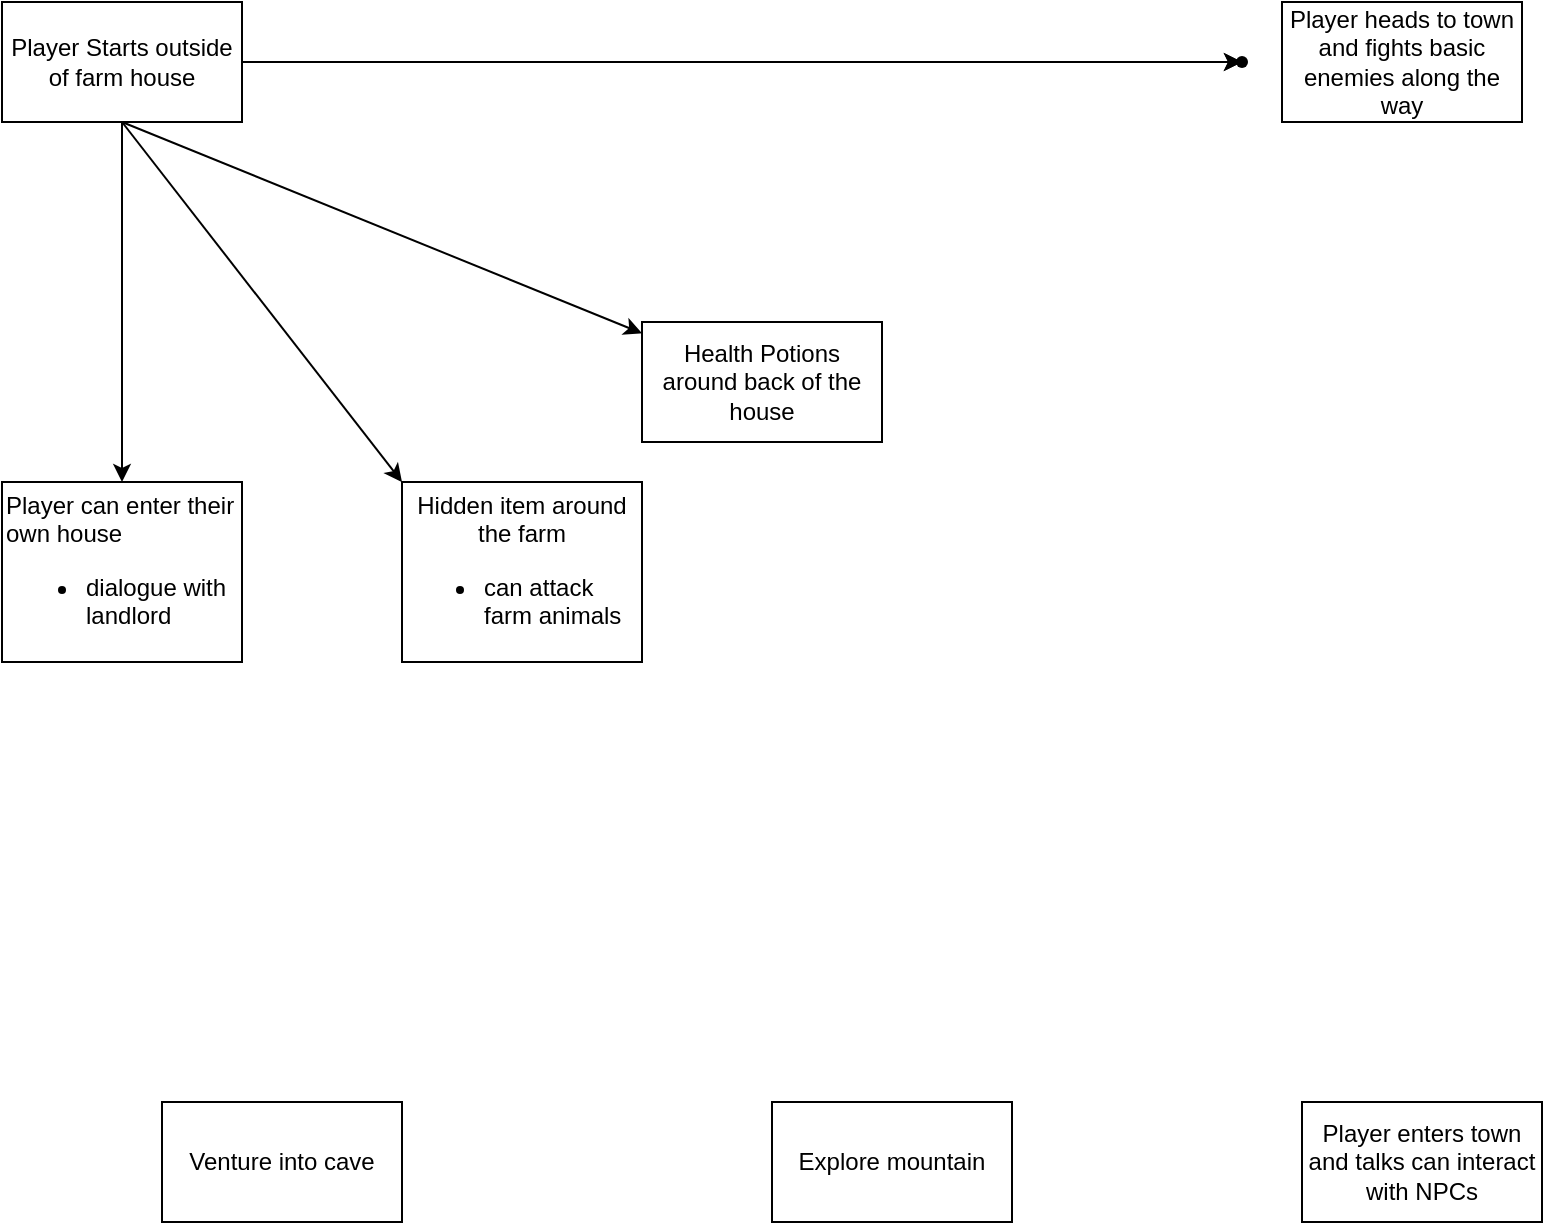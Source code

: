 <mxfile version="17.4.6" type="device"><diagram id="8L0Egh9GZe7hd75qopfg" name="Page-1"><mxGraphModel dx="1422" dy="794" grid="1" gridSize="10" guides="1" tooltips="1" connect="1" arrows="1" fold="1" page="1" pageScale="1" pageWidth="850" pageHeight="1100" math="0" shadow="0"><root><mxCell id="0"/><mxCell id="1" parent="0"/><mxCell id="PTJHwOK8n6WGcDAyLfcQ-5" value="" style="edgeStyle=orthogonalEdgeStyle;rounded=0;orthogonalLoop=1;jettySize=auto;html=1;fontSize=10;" parent="1" source="PTJHwOK8n6WGcDAyLfcQ-1" target="PTJHwOK8n6WGcDAyLfcQ-4" edge="1"><mxGeometry relative="1" as="geometry"><Array as="points"><mxPoint x="240" y="70"/><mxPoint x="240" y="70"/></Array></mxGeometry></mxCell><mxCell id="PTJHwOK8n6WGcDAyLfcQ-7" style="edgeStyle=orthogonalEdgeStyle;rounded=0;orthogonalLoop=1;jettySize=auto;html=1;fontSize=10;" parent="1" source="PTJHwOK8n6WGcDAyLfcQ-1" target="PTJHwOK8n6WGcDAyLfcQ-4" edge="1"><mxGeometry relative="1" as="geometry"/></mxCell><mxCell id="ZbxBSGmf8CDe2kiXR74M-2" value="" style="edgeStyle=orthogonalEdgeStyle;rounded=0;orthogonalLoop=1;jettySize=auto;html=1;fontSize=12;" edge="1" parent="1" source="PTJHwOK8n6WGcDAyLfcQ-1" target="ZbxBSGmf8CDe2kiXR74M-1"><mxGeometry relative="1" as="geometry"/></mxCell><mxCell id="PTJHwOK8n6WGcDAyLfcQ-1" value="Player Starts outside of farm house" style="rounded=0;whiteSpace=wrap;html=1;" parent="1" vertex="1"><mxGeometry x="40" y="40" width="120" height="60" as="geometry"/></mxCell><mxCell id="PTJHwOK8n6WGcDAyLfcQ-4" value="" style="shape=waypoint;sketch=0;size=6;pointerEvents=1;points=[];fillColor=default;resizable=0;rotatable=0;perimeter=centerPerimeter;snapToPoint=1;rounded=0;" parent="1" vertex="1"><mxGeometry x="640" y="50" width="40" height="40" as="geometry"/></mxCell><mxCell id="PTJHwOK8n6WGcDAyLfcQ-8" value="&lt;font style=&quot;font-size: 12px&quot;&gt;Player heads to town and fights basic enemies along the way&lt;/font&gt;" style="rounded=0;whiteSpace=wrap;html=1;fontSize=10;" parent="1" vertex="1"><mxGeometry x="680" y="40" width="120" height="60" as="geometry"/></mxCell><mxCell id="PTJHwOK8n6WGcDAyLfcQ-10" value="Player enters town and talks can interact with NPCs" style="rounded=0;whiteSpace=wrap;html=1;fontSize=12;" parent="1" vertex="1"><mxGeometry x="690" y="590" width="120" height="60" as="geometry"/></mxCell><mxCell id="ZbxBSGmf8CDe2kiXR74M-1" value="Player can enter their own house&lt;br&gt;&lt;ul&gt;&lt;li&gt;dialogue with landlord&amp;nbsp;&lt;/li&gt;&lt;/ul&gt;" style="rounded=0;whiteSpace=wrap;html=1;align=left;" vertex="1" parent="1"><mxGeometry x="40" y="280" width="120" height="90" as="geometry"/></mxCell><mxCell id="ZbxBSGmf8CDe2kiXR74M-6" value="Hidden item around the farm&lt;br&gt;&lt;ul&gt;&lt;li style=&quot;text-align: left&quot;&gt;can attack farm animals&lt;/li&gt;&lt;/ul&gt;" style="rounded=0;whiteSpace=wrap;html=1;fontSize=12;" vertex="1" parent="1"><mxGeometry x="240" y="280" width="120" height="90" as="geometry"/></mxCell><mxCell id="ZbxBSGmf8CDe2kiXR74M-7" value="" style="endArrow=classic;html=1;rounded=0;fontSize=12;exitX=0.5;exitY=1;exitDx=0;exitDy=0;entryX=0;entryY=0;entryDx=0;entryDy=0;" edge="1" parent="1" source="PTJHwOK8n6WGcDAyLfcQ-1" target="ZbxBSGmf8CDe2kiXR74M-6"><mxGeometry width="50" height="50" relative="1" as="geometry"><mxPoint x="400" y="430" as="sourcePoint"/><mxPoint x="450" y="380" as="targetPoint"/></mxGeometry></mxCell><mxCell id="ZbxBSGmf8CDe2kiXR74M-8" value="" style="endArrow=classic;html=1;rounded=0;fontSize=12;exitX=0.5;exitY=1;exitDx=0;exitDy=0;" edge="1" parent="1" source="PTJHwOK8n6WGcDAyLfcQ-1" target="ZbxBSGmf8CDe2kiXR74M-9"><mxGeometry width="50" height="50" relative="1" as="geometry"><mxPoint x="20" y="220" as="sourcePoint"/><mxPoint x="350" y="200" as="targetPoint"/></mxGeometry></mxCell><mxCell id="ZbxBSGmf8CDe2kiXR74M-9" value="Health Potions around back of the house" style="rounded=0;whiteSpace=wrap;html=1;fontSize=12;" vertex="1" parent="1"><mxGeometry x="360" y="200" width="120" height="60" as="geometry"/></mxCell><mxCell id="ZbxBSGmf8CDe2kiXR74M-10" value="Explore mountain" style="rounded=0;whiteSpace=wrap;html=1;fontSize=12;" vertex="1" parent="1"><mxGeometry x="425" y="590" width="120" height="60" as="geometry"/></mxCell><mxCell id="ZbxBSGmf8CDe2kiXR74M-11" value="Venture into cave" style="rounded=0;whiteSpace=wrap;html=1;fontSize=12;" vertex="1" parent="1"><mxGeometry x="120" y="590" width="120" height="60" as="geometry"/></mxCell></root></mxGraphModel></diagram></mxfile>